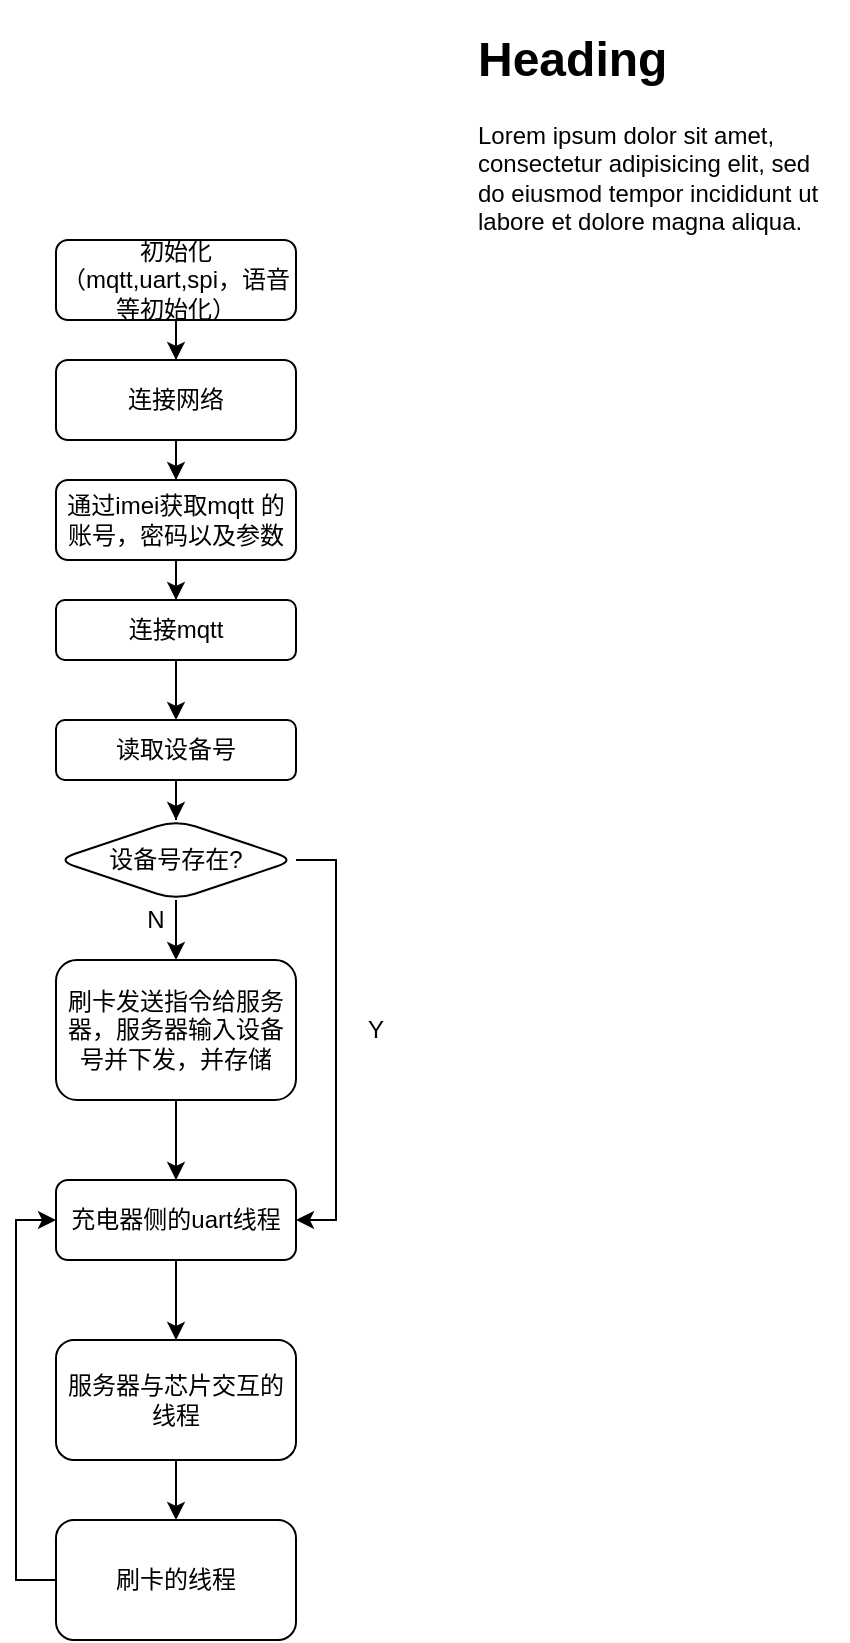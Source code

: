 <mxfile version="14.7.3" type="github">
  <diagram id="C5RBs43oDa-KdzZeNtuy" name="Page-1">
    <mxGraphModel dx="1422" dy="762" grid="1" gridSize="10" guides="1" tooltips="1" connect="1" arrows="1" fold="1" page="1" pageScale="1" pageWidth="827" pageHeight="1169" math="0" shadow="0">
      <root>
        <mxCell id="WIyWlLk6GJQsqaUBKTNV-0" />
        <mxCell id="WIyWlLk6GJQsqaUBKTNV-1" parent="WIyWlLk6GJQsqaUBKTNV-0" />
        <mxCell id="UVPQSrzfOadHY_243R0E-7" value="" style="edgeStyle=orthogonalEdgeStyle;rounded=0;orthogonalLoop=1;jettySize=auto;html=1;" edge="1" parent="WIyWlLk6GJQsqaUBKTNV-1" source="WIyWlLk6GJQsqaUBKTNV-3" target="UVPQSrzfOadHY_243R0E-6">
          <mxGeometry relative="1" as="geometry" />
        </mxCell>
        <mxCell id="WIyWlLk6GJQsqaUBKTNV-3" value="初始化（mqtt,uart,spi，语音等初始化）" style="rounded=1;whiteSpace=wrap;html=1;fontSize=12;glass=0;strokeWidth=1;shadow=0;" parent="WIyWlLk6GJQsqaUBKTNV-1" vertex="1">
          <mxGeometry x="334" y="160" width="120" height="40" as="geometry" />
        </mxCell>
        <mxCell id="UVPQSrzfOadHY_243R0E-9" value="" style="edgeStyle=orthogonalEdgeStyle;rounded=0;orthogonalLoop=1;jettySize=auto;html=1;" edge="1" parent="WIyWlLk6GJQsqaUBKTNV-1" source="UVPQSrzfOadHY_243R0E-6" target="UVPQSrzfOadHY_243R0E-8">
          <mxGeometry relative="1" as="geometry" />
        </mxCell>
        <mxCell id="UVPQSrzfOadHY_243R0E-6" value="连接网络" style="whiteSpace=wrap;html=1;rounded=1;shadow=0;strokeWidth=1;glass=0;" vertex="1" parent="WIyWlLk6GJQsqaUBKTNV-1">
          <mxGeometry x="334" y="220" width="120" height="40" as="geometry" />
        </mxCell>
        <mxCell id="UVPQSrzfOadHY_243R0E-19" value="" style="edgeStyle=orthogonalEdgeStyle;rounded=0;orthogonalLoop=1;jettySize=auto;html=1;" edge="1" parent="WIyWlLk6GJQsqaUBKTNV-1" source="UVPQSrzfOadHY_243R0E-8" target="UVPQSrzfOadHY_243R0E-18">
          <mxGeometry relative="1" as="geometry" />
        </mxCell>
        <mxCell id="UVPQSrzfOadHY_243R0E-8" value="通过imei获取mqtt 的账号，密码以及参数" style="whiteSpace=wrap;html=1;rounded=1;shadow=0;strokeWidth=1;glass=0;" vertex="1" parent="WIyWlLk6GJQsqaUBKTNV-1">
          <mxGeometry x="334" y="280" width="120" height="40" as="geometry" />
        </mxCell>
        <mxCell id="UVPQSrzfOadHY_243R0E-44" style="edgeStyle=orthogonalEdgeStyle;rounded=0;orthogonalLoop=1;jettySize=auto;html=1;exitX=0.5;exitY=1;exitDx=0;exitDy=0;entryX=0.5;entryY=0;entryDx=0;entryDy=0;" edge="1" parent="WIyWlLk6GJQsqaUBKTNV-1" source="UVPQSrzfOadHY_243R0E-18" target="UVPQSrzfOadHY_243R0E-42">
          <mxGeometry relative="1" as="geometry" />
        </mxCell>
        <mxCell id="UVPQSrzfOadHY_243R0E-18" value="连接mqtt" style="rounded=1;whiteSpace=wrap;html=1;" vertex="1" parent="WIyWlLk6GJQsqaUBKTNV-1">
          <mxGeometry x="334" y="340" width="120" height="30" as="geometry" />
        </mxCell>
        <object label="" id="UVPQSrzfOadHY_243R0E-28">
          <mxCell style="edgeStyle=orthogonalEdgeStyle;rounded=0;orthogonalLoop=1;jettySize=auto;html=1;" edge="1" parent="WIyWlLk6GJQsqaUBKTNV-1" source="UVPQSrzfOadHY_243R0E-25" target="UVPQSrzfOadHY_243R0E-27">
            <mxGeometry relative="1" as="geometry" />
          </mxCell>
        </object>
        <mxCell id="UVPQSrzfOadHY_243R0E-55" style="edgeStyle=orthogonalEdgeStyle;rounded=0;orthogonalLoop=1;jettySize=auto;html=1;exitX=1;exitY=0.5;exitDx=0;exitDy=0;entryX=1;entryY=0.5;entryDx=0;entryDy=0;" edge="1" parent="WIyWlLk6GJQsqaUBKTNV-1" source="UVPQSrzfOadHY_243R0E-25" target="UVPQSrzfOadHY_243R0E-36">
          <mxGeometry relative="1" as="geometry" />
        </mxCell>
        <mxCell id="UVPQSrzfOadHY_243R0E-25" value="设备号存在?" style="rhombus;whiteSpace=wrap;html=1;rounded=1;" vertex="1" parent="WIyWlLk6GJQsqaUBKTNV-1">
          <mxGeometry x="334" y="450" width="120" height="40" as="geometry" />
        </mxCell>
        <mxCell id="UVPQSrzfOadHY_243R0E-37" value="" style="edgeStyle=orthogonalEdgeStyle;rounded=0;orthogonalLoop=1;jettySize=auto;html=1;" edge="1" parent="WIyWlLk6GJQsqaUBKTNV-1" source="UVPQSrzfOadHY_243R0E-27" target="UVPQSrzfOadHY_243R0E-36">
          <mxGeometry relative="1" as="geometry" />
        </mxCell>
        <mxCell id="UVPQSrzfOadHY_243R0E-27" value="刷卡发送指令给服务器，服务器输入设备号并下发，并存储" style="whiteSpace=wrap;html=1;rounded=1;" vertex="1" parent="WIyWlLk6GJQsqaUBKTNV-1">
          <mxGeometry x="334" y="520" width="120" height="70" as="geometry" />
        </mxCell>
        <mxCell id="UVPQSrzfOadHY_243R0E-52" value="" style="edgeStyle=orthogonalEdgeStyle;rounded=0;orthogonalLoop=1;jettySize=auto;html=1;" edge="1" parent="WIyWlLk6GJQsqaUBKTNV-1" source="UVPQSrzfOadHY_243R0E-36" target="UVPQSrzfOadHY_243R0E-51">
          <mxGeometry relative="1" as="geometry" />
        </mxCell>
        <mxCell id="UVPQSrzfOadHY_243R0E-36" value="充电器侧的uart线程" style="whiteSpace=wrap;html=1;rounded=1;" vertex="1" parent="WIyWlLk6GJQsqaUBKTNV-1">
          <mxGeometry x="334" y="630" width="120" height="40" as="geometry" />
        </mxCell>
        <mxCell id="UVPQSrzfOadHY_243R0E-48" style="edgeStyle=orthogonalEdgeStyle;rounded=0;orthogonalLoop=1;jettySize=auto;html=1;exitX=0.5;exitY=1;exitDx=0;exitDy=0;" edge="1" parent="WIyWlLk6GJQsqaUBKTNV-1" source="UVPQSrzfOadHY_243R0E-42" target="UVPQSrzfOadHY_243R0E-25">
          <mxGeometry relative="1" as="geometry" />
        </mxCell>
        <mxCell id="UVPQSrzfOadHY_243R0E-42" value="读取设备号" style="rounded=1;whiteSpace=wrap;html=1;" vertex="1" parent="WIyWlLk6GJQsqaUBKTNV-1">
          <mxGeometry x="334" y="400" width="120" height="30" as="geometry" />
        </mxCell>
        <mxCell id="UVPQSrzfOadHY_243R0E-49" value="N" style="text;html=1;strokeColor=none;fillColor=none;align=center;verticalAlign=middle;whiteSpace=wrap;rounded=0;" vertex="1" parent="WIyWlLk6GJQsqaUBKTNV-1">
          <mxGeometry x="364" y="490" width="40" height="20" as="geometry" />
        </mxCell>
        <mxCell id="UVPQSrzfOadHY_243R0E-54" value="" style="edgeStyle=orthogonalEdgeStyle;rounded=0;orthogonalLoop=1;jettySize=auto;html=1;" edge="1" parent="WIyWlLk6GJQsqaUBKTNV-1" source="UVPQSrzfOadHY_243R0E-51" target="UVPQSrzfOadHY_243R0E-53">
          <mxGeometry relative="1" as="geometry" />
        </mxCell>
        <mxCell id="UVPQSrzfOadHY_243R0E-51" value="服务器与芯片交互的线程" style="whiteSpace=wrap;html=1;rounded=1;" vertex="1" parent="WIyWlLk6GJQsqaUBKTNV-1">
          <mxGeometry x="334" y="710" width="120" height="60" as="geometry" />
        </mxCell>
        <mxCell id="UVPQSrzfOadHY_243R0E-56" style="edgeStyle=orthogonalEdgeStyle;rounded=0;orthogonalLoop=1;jettySize=auto;html=1;exitX=0;exitY=0.5;exitDx=0;exitDy=0;entryX=0;entryY=0.5;entryDx=0;entryDy=0;" edge="1" parent="WIyWlLk6GJQsqaUBKTNV-1" source="UVPQSrzfOadHY_243R0E-53" target="UVPQSrzfOadHY_243R0E-36">
          <mxGeometry relative="1" as="geometry" />
        </mxCell>
        <mxCell id="UVPQSrzfOadHY_243R0E-53" value="刷卡的线程" style="whiteSpace=wrap;html=1;rounded=1;" vertex="1" parent="WIyWlLk6GJQsqaUBKTNV-1">
          <mxGeometry x="334" y="800" width="120" height="60" as="geometry" />
        </mxCell>
        <mxCell id="UVPQSrzfOadHY_243R0E-59" value="Y" style="text;html=1;strokeColor=none;fillColor=none;align=center;verticalAlign=middle;whiteSpace=wrap;rounded=0;" vertex="1" parent="WIyWlLk6GJQsqaUBKTNV-1">
          <mxGeometry x="474" y="545" width="40" height="20" as="geometry" />
        </mxCell>
        <mxCell id="UVPQSrzfOadHY_243R0E-60" value="&lt;h1&gt;Heading&lt;/h1&gt;&lt;p&gt;Lorem ipsum dolor sit amet, consectetur adipisicing elit, sed do eiusmod tempor incididunt ut labore et dolore magna aliqua.&lt;/p&gt;" style="text;html=1;strokeColor=none;fillColor=none;spacing=5;spacingTop=-20;whiteSpace=wrap;overflow=hidden;rounded=0;" vertex="1" parent="WIyWlLk6GJQsqaUBKTNV-1">
          <mxGeometry x="540" y="50" width="190" height="120" as="geometry" />
        </mxCell>
      </root>
    </mxGraphModel>
  </diagram>
</mxfile>
